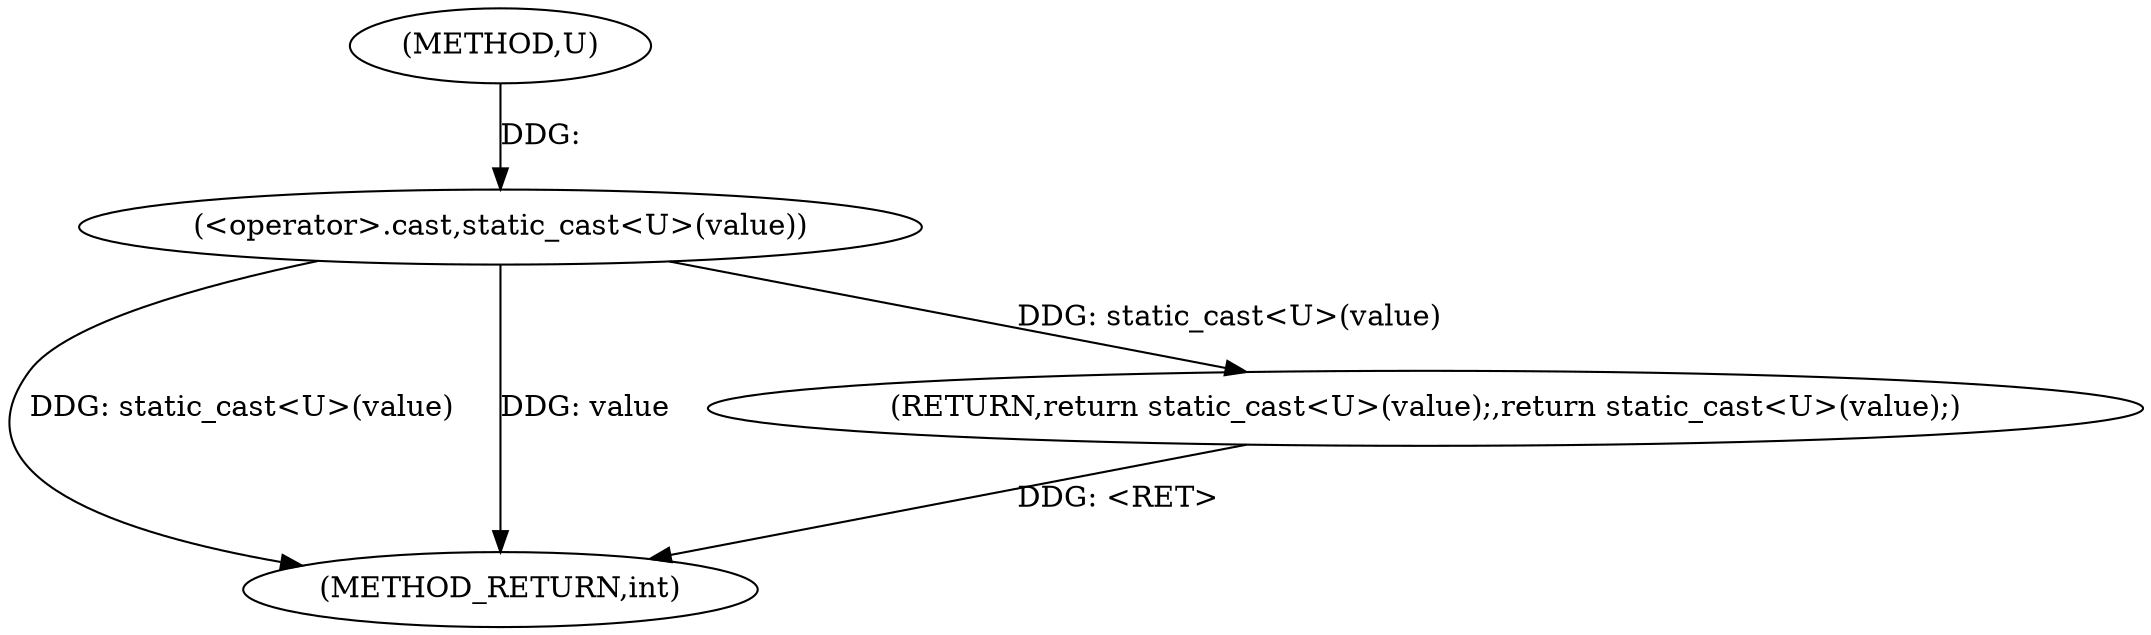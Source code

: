 digraph "U" {  
"1000476" [label = "(METHOD,U)" ]
"1000482" [label = "(METHOD_RETURN,int)" ]
"1000478" [label = "(RETURN,return static_cast<U>(value);,return static_cast<U>(value);)" ]
"1000479" [label = "(<operator>.cast,static_cast<U>(value))" ]
  "1000479" -> "1000482"  [ label = "DDG: static_cast<U>(value)"] 
  "1000478" -> "1000482"  [ label = "DDG: <RET>"] 
  "1000479" -> "1000482"  [ label = "DDG: value"] 
  "1000479" -> "1000478"  [ label = "DDG: static_cast<U>(value)"] 
  "1000476" -> "1000479"  [ label = "DDG: "] 
}
